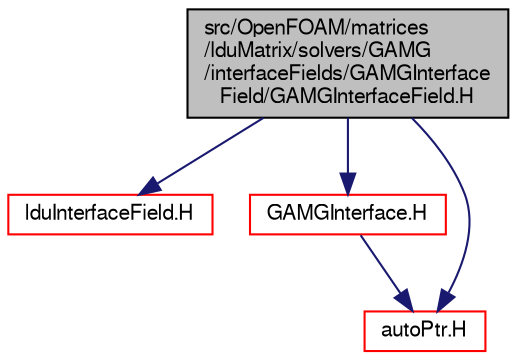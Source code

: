 digraph "src/OpenFOAM/matrices/lduMatrix/solvers/GAMG/interfaceFields/GAMGInterfaceField/GAMGInterfaceField.H"
{
  bgcolor="transparent";
  edge [fontname="FreeSans",fontsize="10",labelfontname="FreeSans",labelfontsize="10"];
  node [fontname="FreeSans",fontsize="10",shape=record];
  Node0 [label="src/OpenFOAM/matrices\l/lduMatrix/solvers/GAMG\l/interfaceFields/GAMGInterface\lField/GAMGInterfaceField.H",height=0.2,width=0.4,color="black", fillcolor="grey75", style="filled", fontcolor="black"];
  Node0 -> Node1 [color="midnightblue",fontsize="10",style="solid",fontname="FreeSans"];
  Node1 [label="lduInterfaceField.H",height=0.2,width=0.4,color="red",URL="$a10676.html"];
  Node0 -> Node103 [color="midnightblue",fontsize="10",style="solid",fontname="FreeSans"];
  Node103 [label="GAMGInterface.H",height=0.2,width=0.4,color="red",URL="$a10937.html"];
  Node103 -> Node55 [color="midnightblue",fontsize="10",style="solid",fontname="FreeSans"];
  Node55 [label="autoPtr.H",height=0.2,width=0.4,color="red",URL="$a11078.html"];
  Node0 -> Node55 [color="midnightblue",fontsize="10",style="solid",fontname="FreeSans"];
}
